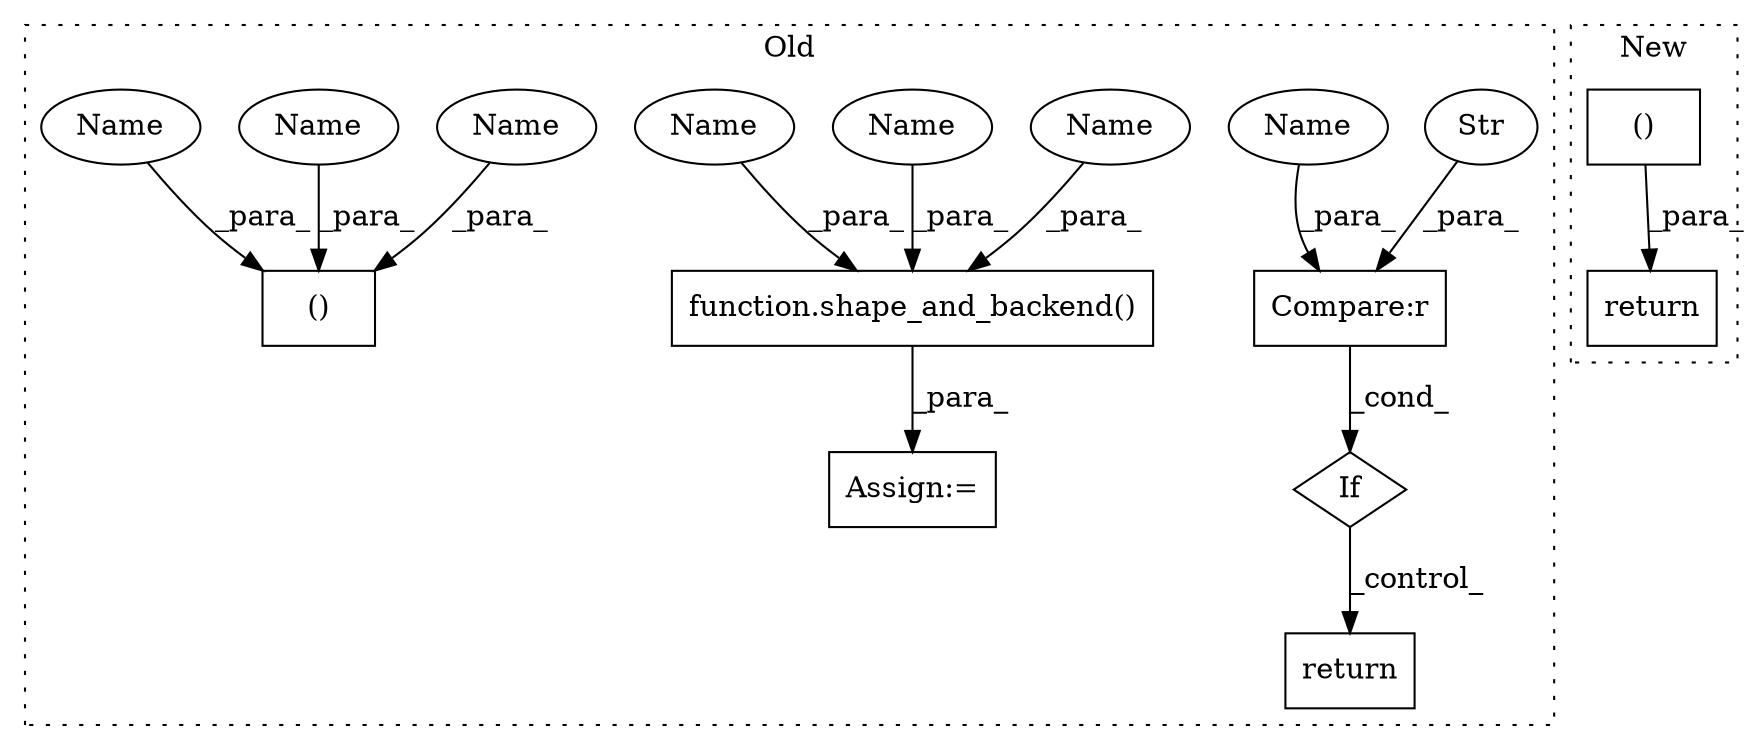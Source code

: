 digraph G {
subgraph cluster0 {
1 [label="function.shape_and_backend()" a="75" s="22607,22638" l="18,1" shape="box"];
4 [label="Compare:r" a="40" s="22711" l="18" shape="box"];
5 [label="If" a="96" s="22708" l="3" shape="diamond"];
6 [label="()" a="54" s="22592" l="12" shape="box"];
7 [label="Str" a="66" s="22722" l="7" shape="ellipse"];
8 [label="Assign:=" a="68" s="22592" l="15" shape="box"];
9 [label="return" a="93" s="22739" l="7" shape="box"];
10 [label="Name" a="87" s="22591" l="1" shape="ellipse"];
11 [label="Name" a="87" s="22625" l="1" shape="ellipse"];
12 [label="Name" a="87" s="22628" l="1" shape="ellipse"];
13 [label="Name" a="87" s="22594" l="1" shape="ellipse"];
14 [label="Name" a="87" s="22631" l="7" shape="ellipse"];
15 [label="Name" a="87" s="22711" l="7" shape="ellipse"];
16 [label="Name" a="87" s="22597" l="7" shape="ellipse"];
label = "Old";
style="dotted";
}
subgraph cluster1 {
2 [label="return" a="93" s="23427" l="7" shape="box"];
3 [label="()" a="54" s="23435" l="3" shape="box"];
label = "New";
style="dotted";
}
1 -> 8 [label="_para_"];
3 -> 2 [label="_para_"];
4 -> 5 [label="_cond_"];
5 -> 9 [label="_control_"];
7 -> 4 [label="_para_"];
10 -> 6 [label="_para_"];
11 -> 1 [label="_para_"];
12 -> 1 [label="_para_"];
13 -> 6 [label="_para_"];
14 -> 1 [label="_para_"];
15 -> 4 [label="_para_"];
16 -> 6 [label="_para_"];
}